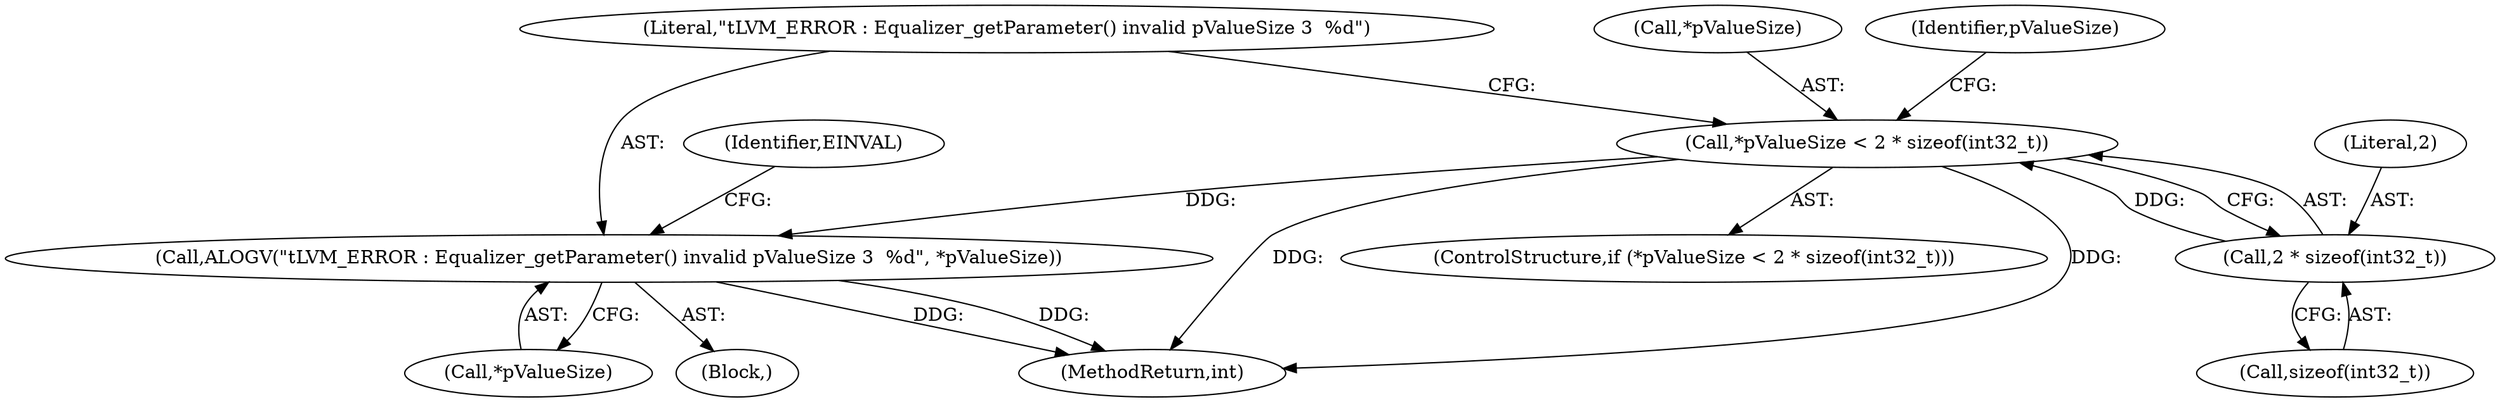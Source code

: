 digraph "0_Android_321ea5257e37c8edb26e66fe4ee78cca4cd915fe@pointer" {
"1000201" [label="(Call,ALOGV(\"\tLVM_ERROR : Equalizer_getParameter() invalid pValueSize 3  %d\", *pValueSize))"];
"1000193" [label="(Call,*pValueSize < 2 * sizeof(int32_t))"];
"1000196" [label="(Call,2 * sizeof(int32_t))"];
"1000196" [label="(Call,2 * sizeof(int32_t))"];
"1000198" [label="(Call,sizeof(int32_t))"];
"1000203" [label="(Call,*pValueSize)"];
"1000586" [label="(MethodReturn,int)"];
"1000193" [label="(Call,*pValueSize < 2 * sizeof(int32_t))"];
"1000192" [label="(ControlStructure,if (*pValueSize < 2 * sizeof(int32_t)))"];
"1000201" [label="(Call,ALOGV(\"\tLVM_ERROR : Equalizer_getParameter() invalid pValueSize 3  %d\", *pValueSize))"];
"1000207" [label="(Identifier,EINVAL)"];
"1000202" [label="(Literal,\"\tLVM_ERROR : Equalizer_getParameter() invalid pValueSize 3  %d\")"];
"1000197" [label="(Literal,2)"];
"1000200" [label="(Block,)"];
"1000194" [label="(Call,*pValueSize)"];
"1000210" [label="(Identifier,pValueSize)"];
"1000201" -> "1000200"  [label="AST: "];
"1000201" -> "1000203"  [label="CFG: "];
"1000202" -> "1000201"  [label="AST: "];
"1000203" -> "1000201"  [label="AST: "];
"1000207" -> "1000201"  [label="CFG: "];
"1000201" -> "1000586"  [label="DDG: "];
"1000201" -> "1000586"  [label="DDG: "];
"1000193" -> "1000201"  [label="DDG: "];
"1000193" -> "1000192"  [label="AST: "];
"1000193" -> "1000196"  [label="CFG: "];
"1000194" -> "1000193"  [label="AST: "];
"1000196" -> "1000193"  [label="AST: "];
"1000202" -> "1000193"  [label="CFG: "];
"1000210" -> "1000193"  [label="CFG: "];
"1000193" -> "1000586"  [label="DDG: "];
"1000193" -> "1000586"  [label="DDG: "];
"1000196" -> "1000193"  [label="DDG: "];
"1000196" -> "1000198"  [label="CFG: "];
"1000197" -> "1000196"  [label="AST: "];
"1000198" -> "1000196"  [label="AST: "];
}
